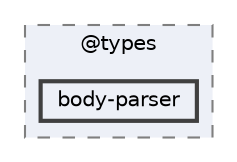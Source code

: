 digraph "pkiclassroomrescheduler/src/main/frontend/node_modules/@types/body-parser"
{
 // LATEX_PDF_SIZE
  bgcolor="transparent";
  edge [fontname=Helvetica,fontsize=10,labelfontname=Helvetica,labelfontsize=10];
  node [fontname=Helvetica,fontsize=10,shape=box,height=0.2,width=0.4];
  compound=true
  subgraph clusterdir_4e994157bc6d0b5f80f6b9b3b1e8b410 {
    graph [ bgcolor="#edf0f7", pencolor="grey50", label="@types", fontname=Helvetica,fontsize=10 style="filled,dashed", URL="dir_4e994157bc6d0b5f80f6b9b3b1e8b410.html",tooltip=""]
  dir_af7124f526df96900292707266f9c4f9 [label="body-parser", fillcolor="#edf0f7", color="grey25", style="filled,bold", URL="dir_af7124f526df96900292707266f9c4f9.html",tooltip=""];
  }
}

